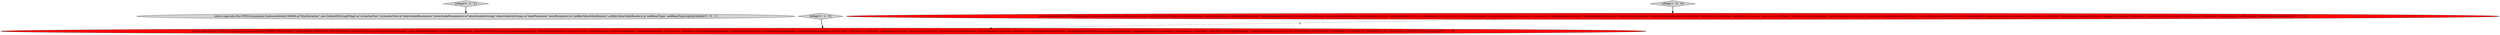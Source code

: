 digraph {
4 [style = filled, label = "return super.edu.fdu.CPPDG.tinypdg.pe.ExpressionInfo@158dfb5.a(\"HtmlSerializer\",new DefaultFilteringOMap().a(\"uriAnchorText\",uriAnchorText).a(\"detectLabelParameters\",detectLabelParameters).a(\"detectLinksInStrings\",detectLinksInStrings).a(\"labelParameter\",labelParameter).a(\"addKeyValueTableHeaders\",addKeyValueTableHeaders).a(\"addBeanTypes\",addBeanTypes))@@@3@@@['0', '0', '1']", fillcolor = lightgray, shape = ellipse image = "AAA0AAABBB3BBB"];
5 [style = filled, label = "toMap['0', '0', '1']", fillcolor = lightgray, shape = diamond image = "AAA0AAABBB3BBB"];
0 [style = filled, label = "return super.edu.fdu.CPPDG.tinypdg.pe.ExpressionInfo@158deda.a(\"RestContext\",new DefaultFilteringOMap().a(\"allowBodyParam\",allowBodyParam).a(\"allowedMethodHeader\",allowedMethodHeaders).a(\"allowedMethodParams\",allowedMethodParams).a(\"allowedHeaderParams\",allowedHeaderParams).a(\"beanFactory\",beanFactory).a(\"clientVersionHeader\",clientVersionHeader).a(\"consumes\",consumes).a(\"defaultRequestHeaders\",defaultRequestHeaders).a(\"defaultResponseHeaders\",defaultResponseHeaders).a(\"fileFinder\",fileFinder).a(\"opParams\",opParams).a(\"parsers\",parsers).a(\"partParser\",partParser).a(\"partSerializer\",partSerializer).a(\"produces\",produces).a(\"renderResponseStackTraces\",renderResponseStackTraces).a(\"responseHandlers\",responseHandlers).a(\"serializers\",serializers).a(\"staticFiles\",staticFiles).a(\"swaggerProvider\",swaggerProvider).a(\"uriAuthority\",uriAuthority).a(\"uriContext\",uriContext).a(\"uriRelativity\",uriRelativity).a(\"uriResolution\",uriResolution))@@@3@@@['1', '0', '0']", fillcolor = red, shape = ellipse image = "AAA1AAABBB1BBB"];
2 [style = filled, label = "return super.edu.fdu.CPPDG.tinypdg.pe.ExpressionInfo@158df46.a(\"RestContext\",OMap.create().filtered().a(\"allowBodyParam\",allowBodyParam).a(\"allowedMethodHeader\",allowedMethodHeaders).a(\"allowedMethodParams\",allowedMethodParams).a(\"allowedHeaderParams\",allowedHeaderParams).a(\"beanFactory\",beanFactory).a(\"clientVersionHeader\",clientVersionHeader).a(\"consumes\",consumes).a(\"defaultRequestHeaders\",defaultRequestHeaders).a(\"defaultResponseHeaders\",defaultResponseHeaders).a(\"fileFinder\",fileFinder).a(\"opParams\",opParams).a(\"parsers\",parsers).a(\"partParser\",partParser).a(\"partSerializer\",partSerializer).a(\"produces\",produces).a(\"renderResponseStackTraces\",renderResponseStackTraces).a(\"responseHandlers\",responseHandlers).a(\"serializers\",serializers).a(\"staticFiles\",staticFiles).a(\"swaggerProvider\",swaggerProvider).a(\"uriAuthority\",uriAuthority).a(\"uriContext\",uriContext).a(\"uriRelativity\",uriRelativity).a(\"uriResolution\",uriResolution))@@@3@@@['0', '1', '0']", fillcolor = red, shape = ellipse image = "AAA1AAABBB2BBB"];
1 [style = filled, label = "toMap['1', '0', '0']", fillcolor = lightgray, shape = diamond image = "AAA0AAABBB1BBB"];
3 [style = filled, label = "toMap['0', '1', '0']", fillcolor = lightgray, shape = diamond image = "AAA0AAABBB2BBB"];
0->2 [style = dashed, label="0"];
5->4 [style = bold, label=""];
1->0 [style = bold, label=""];
3->2 [style = bold, label=""];
}
